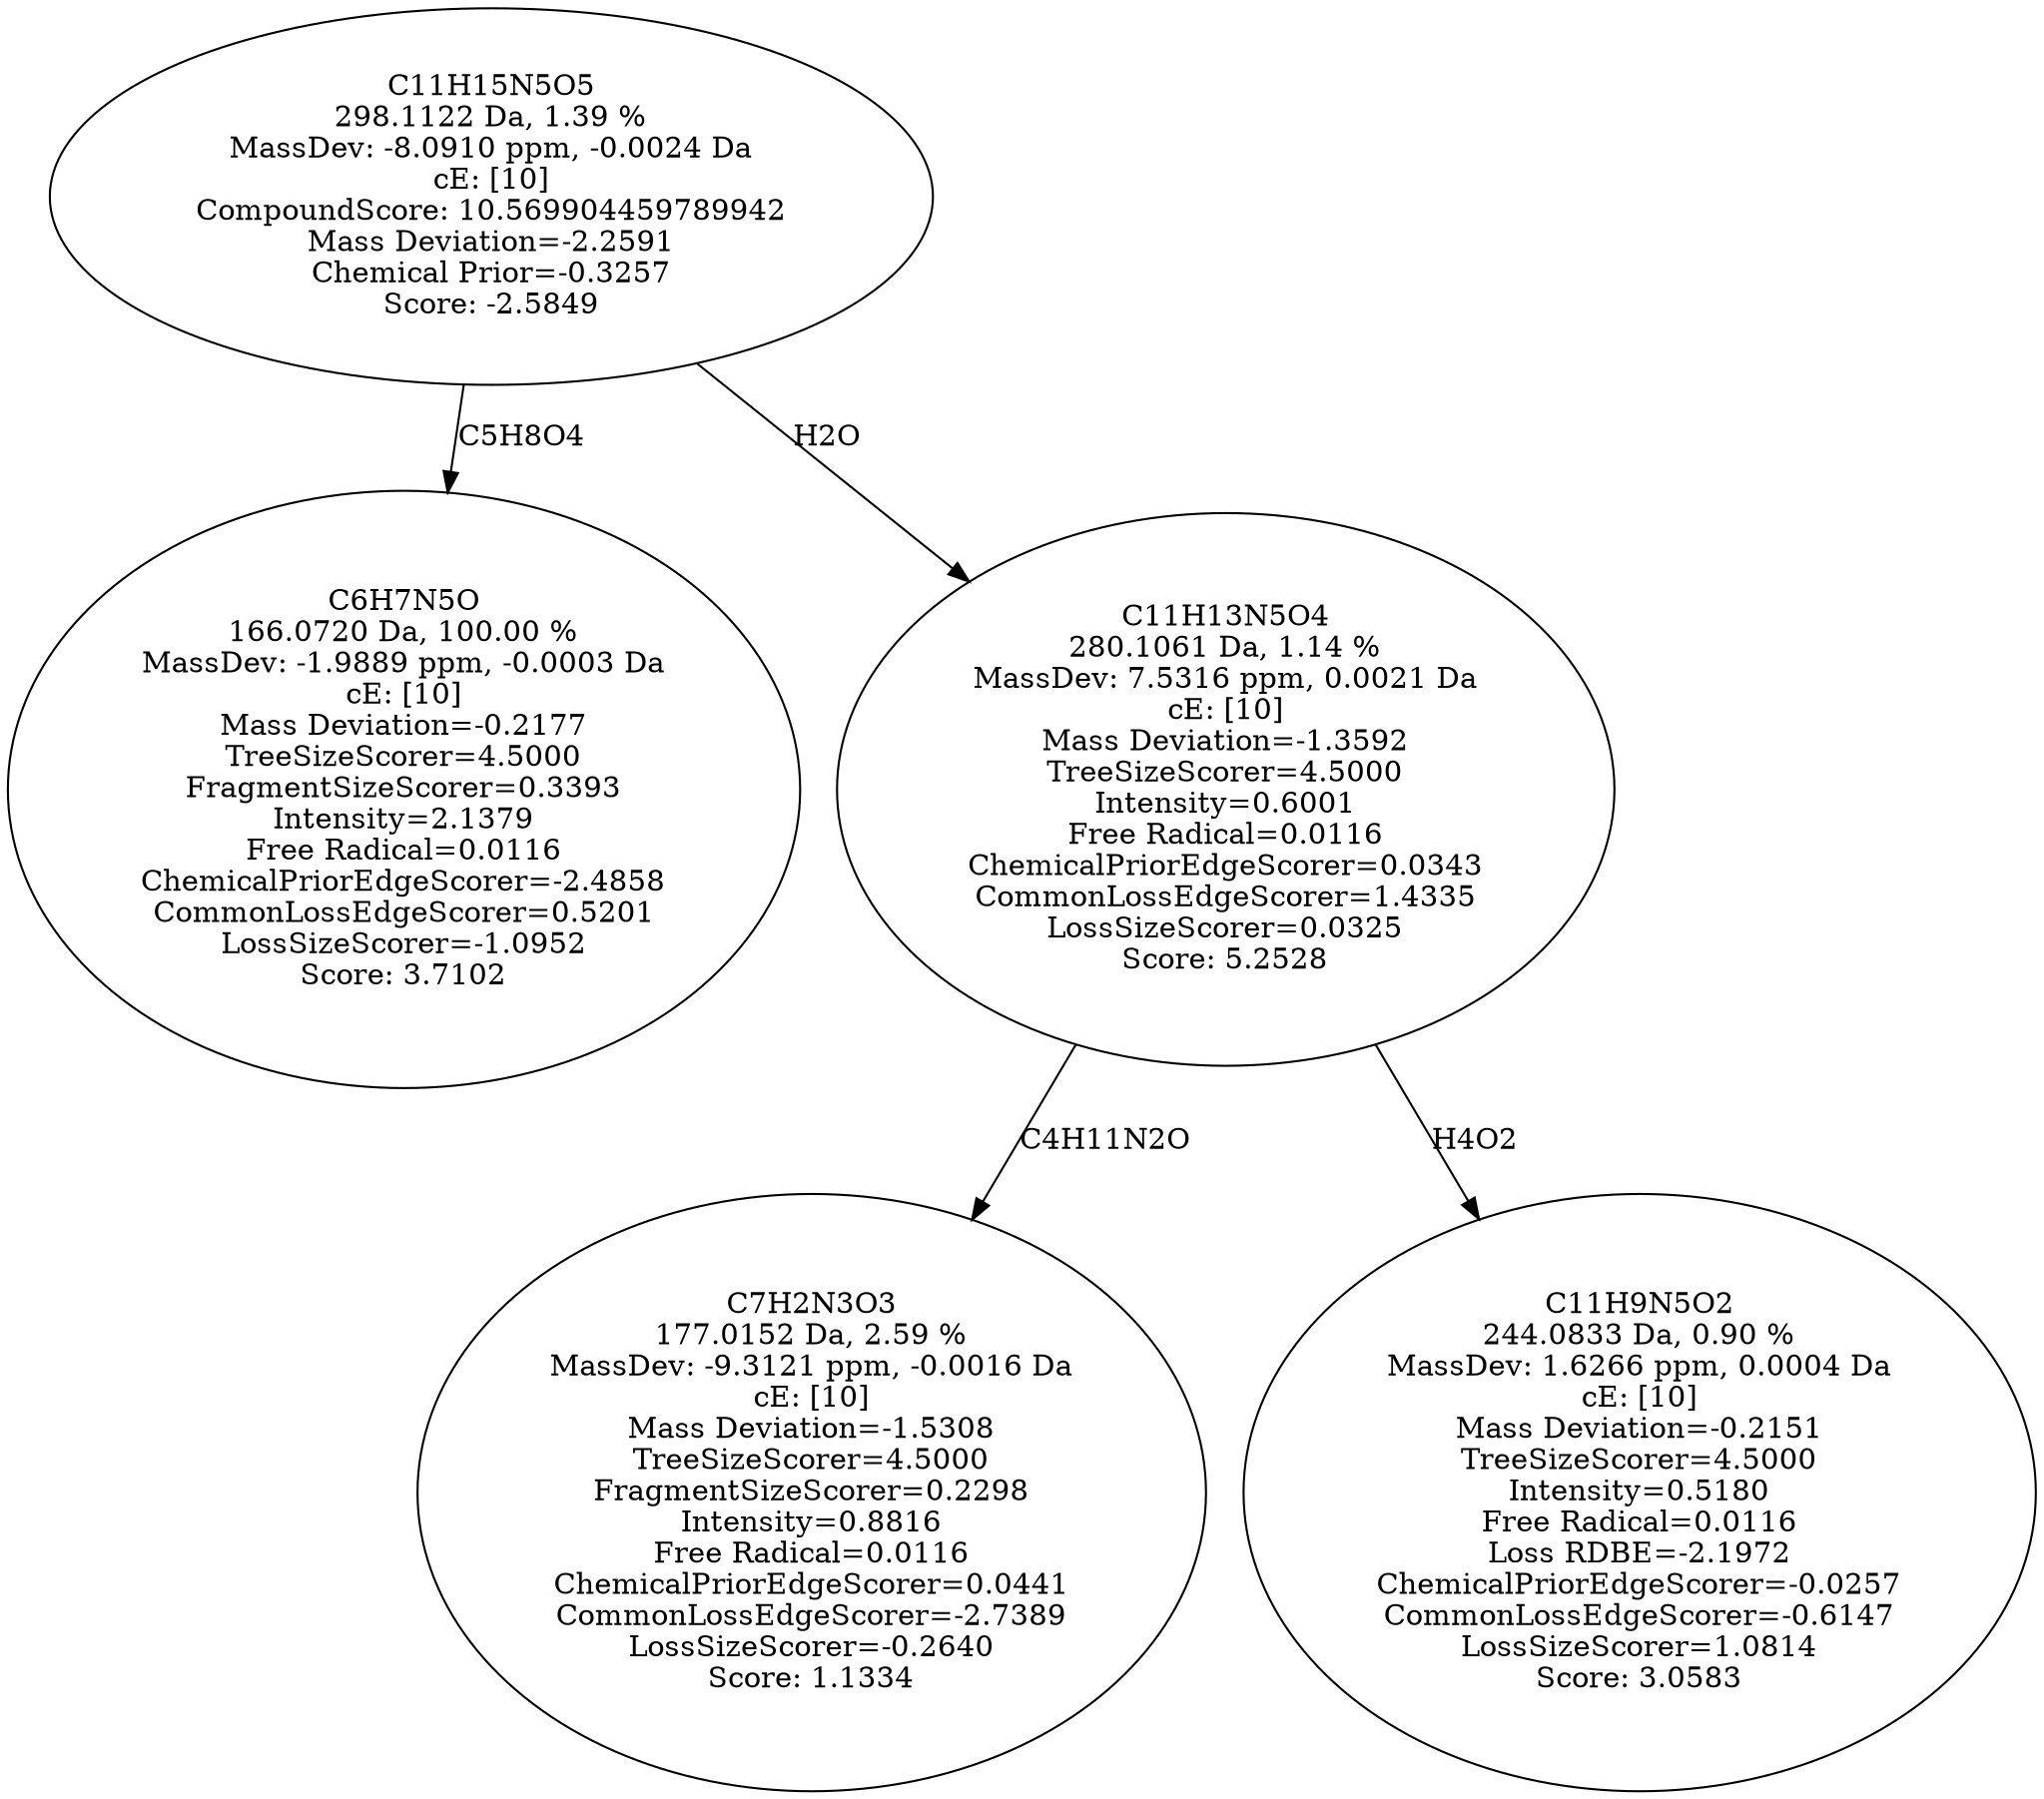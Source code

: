 strict digraph {
v1 [label="C6H7N5O\n166.0720 Da, 100.00 %\nMassDev: -1.9889 ppm, -0.0003 Da\ncE: [10]\nMass Deviation=-0.2177\nTreeSizeScorer=4.5000\nFragmentSizeScorer=0.3393\nIntensity=2.1379\nFree Radical=0.0116\nChemicalPriorEdgeScorer=-2.4858\nCommonLossEdgeScorer=0.5201\nLossSizeScorer=-1.0952\nScore: 3.7102"];
v2 [label="C7H2N3O3\n177.0152 Da, 2.59 %\nMassDev: -9.3121 ppm, -0.0016 Da\ncE: [10]\nMass Deviation=-1.5308\nTreeSizeScorer=4.5000\nFragmentSizeScorer=0.2298\nIntensity=0.8816\nFree Radical=0.0116\nChemicalPriorEdgeScorer=0.0441\nCommonLossEdgeScorer=-2.7389\nLossSizeScorer=-0.2640\nScore: 1.1334"];
v3 [label="C11H9N5O2\n244.0833 Da, 0.90 %\nMassDev: 1.6266 ppm, 0.0004 Da\ncE: [10]\nMass Deviation=-0.2151\nTreeSizeScorer=4.5000\nIntensity=0.5180\nFree Radical=0.0116\nLoss RDBE=-2.1972\nChemicalPriorEdgeScorer=-0.0257\nCommonLossEdgeScorer=-0.6147\nLossSizeScorer=1.0814\nScore: 3.0583"];
v4 [label="C11H13N5O4\n280.1061 Da, 1.14 %\nMassDev: 7.5316 ppm, 0.0021 Da\ncE: [10]\nMass Deviation=-1.3592\nTreeSizeScorer=4.5000\nIntensity=0.6001\nFree Radical=0.0116\nChemicalPriorEdgeScorer=0.0343\nCommonLossEdgeScorer=1.4335\nLossSizeScorer=0.0325\nScore: 5.2528"];
v5 [label="C11H15N5O5\n298.1122 Da, 1.39 %\nMassDev: -8.0910 ppm, -0.0024 Da\ncE: [10]\nCompoundScore: 10.569904459789942\nMass Deviation=-2.2591\nChemical Prior=-0.3257\nScore: -2.5849"];
v5 -> v1 [label="C5H8O4"];
v4 -> v2 [label="C4H11N2O"];
v4 -> v3 [label="H4O2"];
v5 -> v4 [label="H2O"];
}